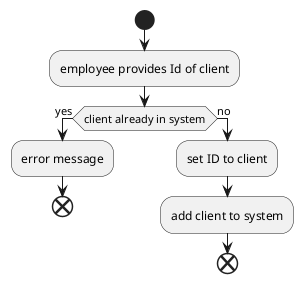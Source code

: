 @startuml
start
:employee provides Id of client;
if(client already in system) then (yes)
    :error message;
    end;
else (no)
    :set ID to client;
    :add client to system;
    end;
@enduml